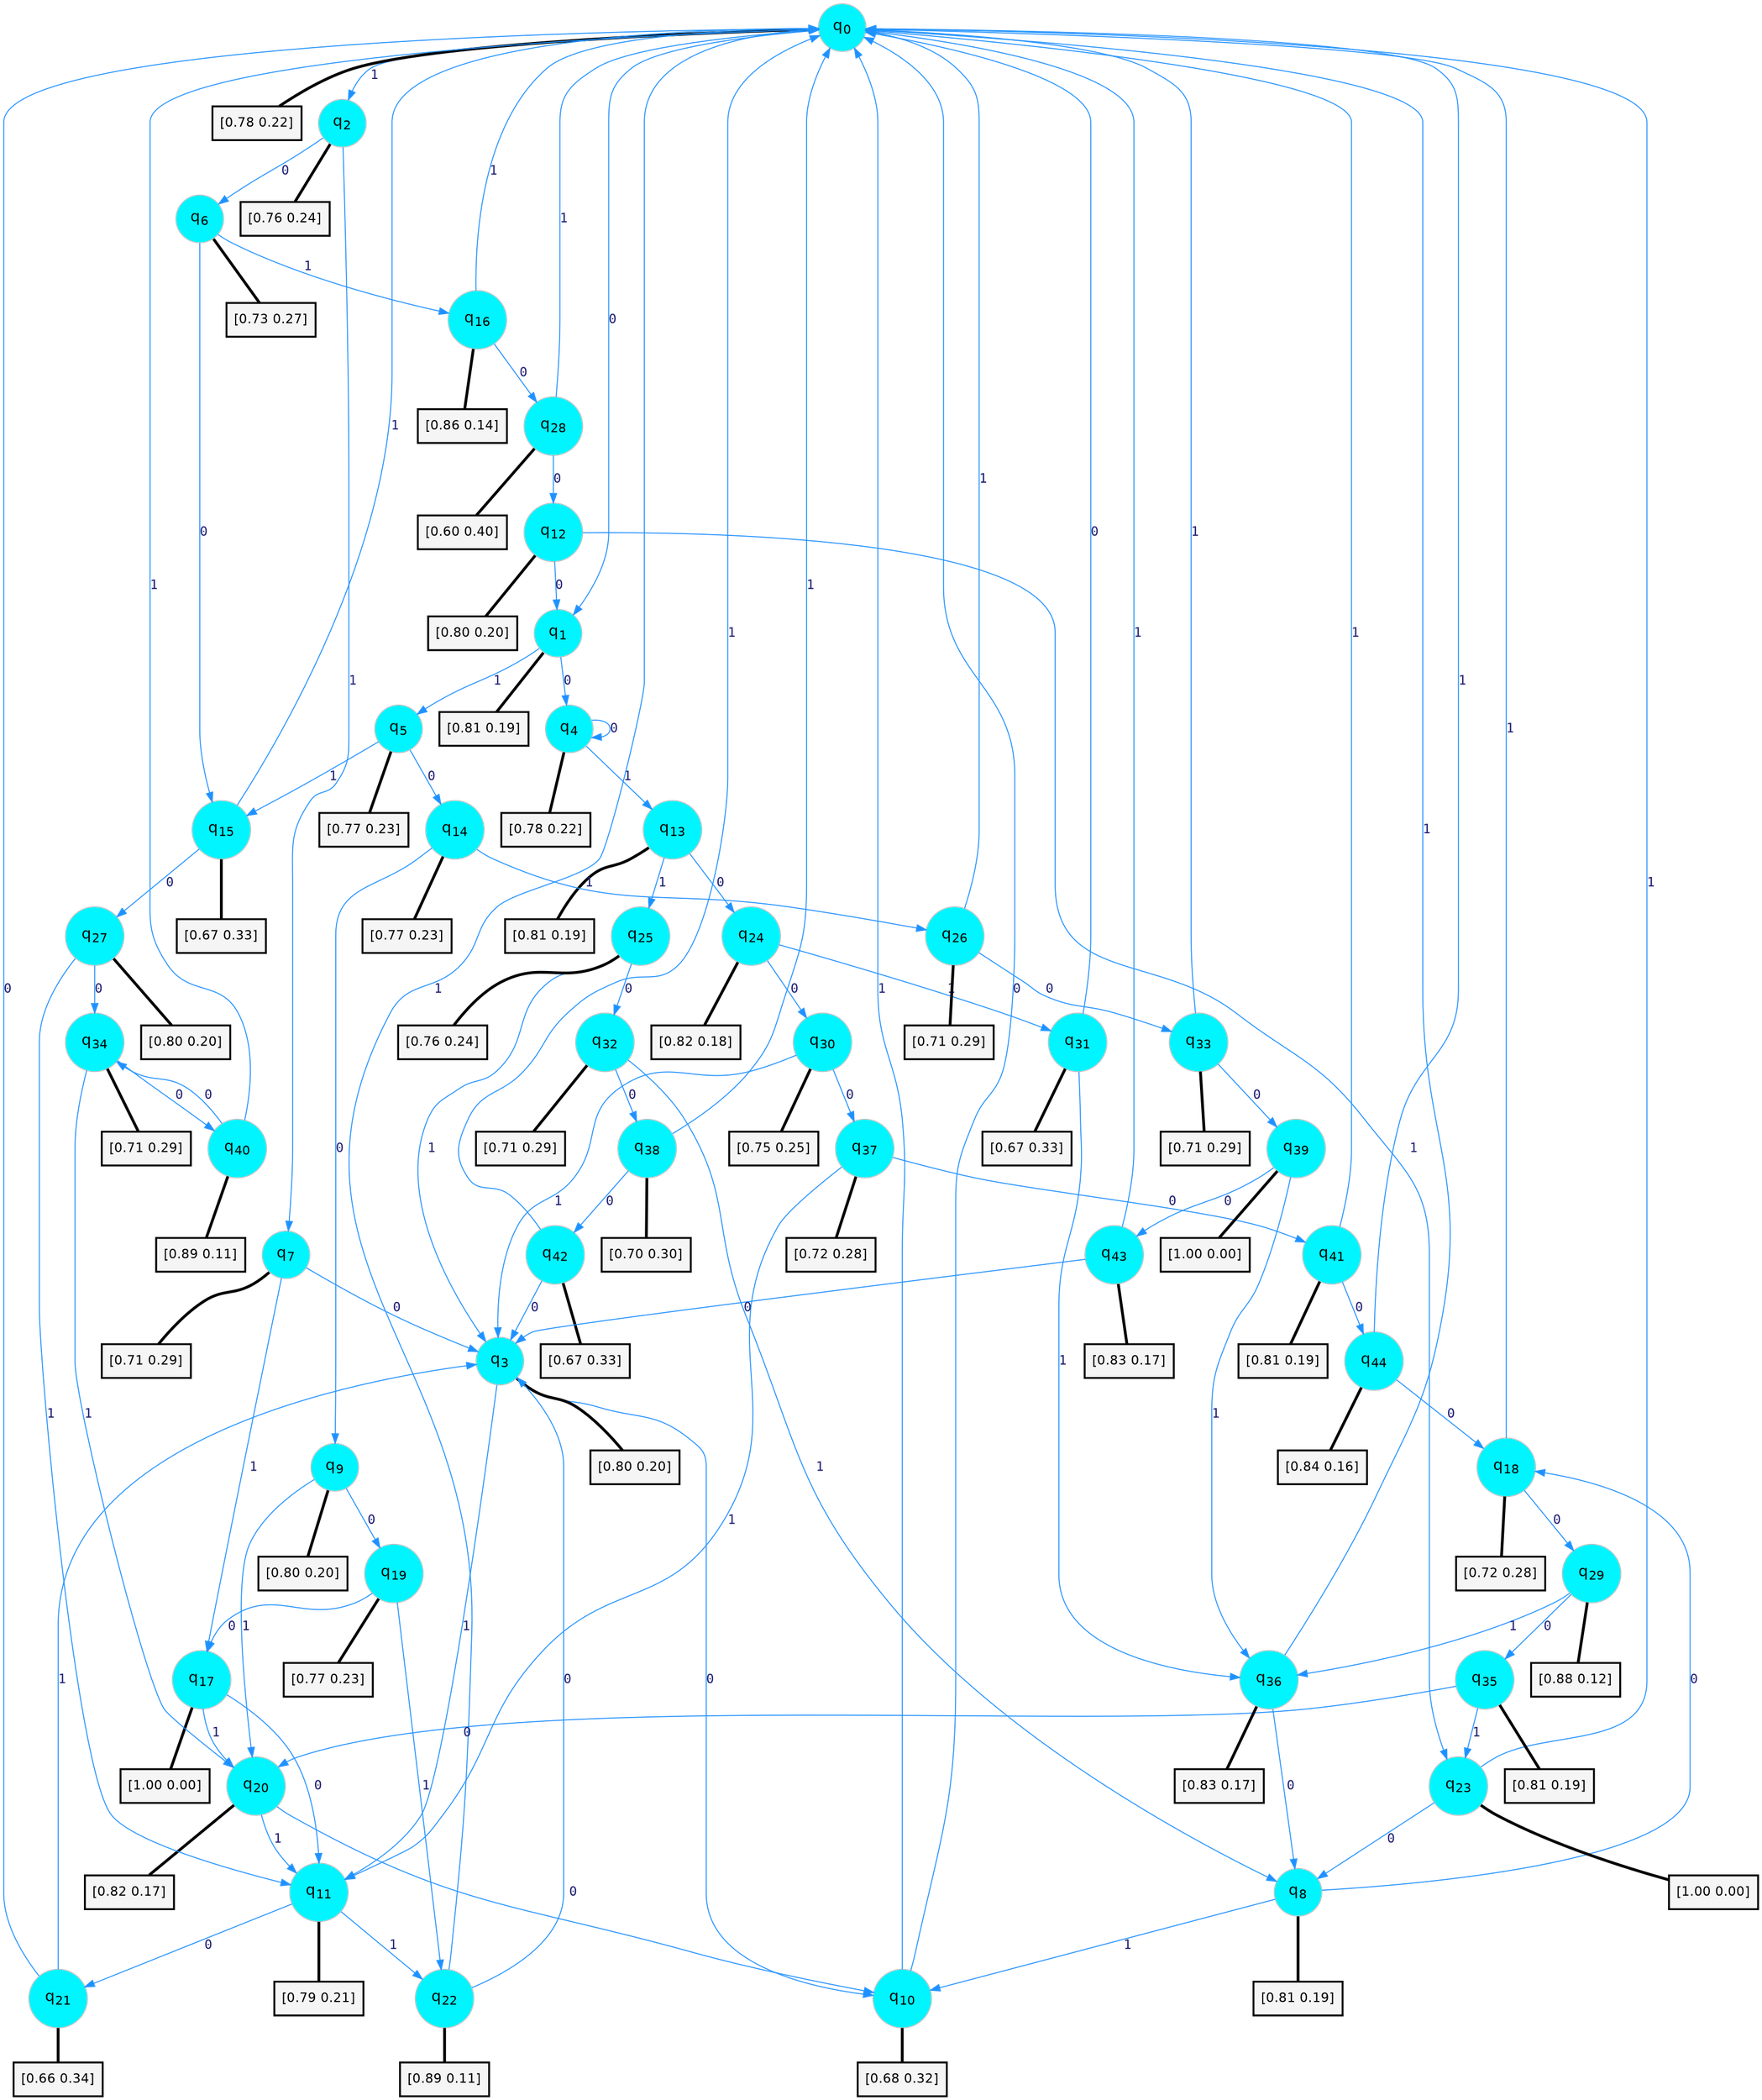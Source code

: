 digraph G {
graph [
bgcolor=transparent, dpi=300, rankdir=TD, size="40,25"];
node [
color=gray, fillcolor=turquoise1, fontcolor=black, fontname=Helvetica, fontsize=16, fontweight=bold, shape=circle, style=filled];
edge [
arrowsize=1, color=dodgerblue1, fontcolor=midnightblue, fontname=courier, fontweight=bold, penwidth=1, style=solid, weight=20];
0[label=<q<SUB>0</SUB>>];
1[label=<q<SUB>1</SUB>>];
2[label=<q<SUB>2</SUB>>];
3[label=<q<SUB>3</SUB>>];
4[label=<q<SUB>4</SUB>>];
5[label=<q<SUB>5</SUB>>];
6[label=<q<SUB>6</SUB>>];
7[label=<q<SUB>7</SUB>>];
8[label=<q<SUB>8</SUB>>];
9[label=<q<SUB>9</SUB>>];
10[label=<q<SUB>10</SUB>>];
11[label=<q<SUB>11</SUB>>];
12[label=<q<SUB>12</SUB>>];
13[label=<q<SUB>13</SUB>>];
14[label=<q<SUB>14</SUB>>];
15[label=<q<SUB>15</SUB>>];
16[label=<q<SUB>16</SUB>>];
17[label=<q<SUB>17</SUB>>];
18[label=<q<SUB>18</SUB>>];
19[label=<q<SUB>19</SUB>>];
20[label=<q<SUB>20</SUB>>];
21[label=<q<SUB>21</SUB>>];
22[label=<q<SUB>22</SUB>>];
23[label=<q<SUB>23</SUB>>];
24[label=<q<SUB>24</SUB>>];
25[label=<q<SUB>25</SUB>>];
26[label=<q<SUB>26</SUB>>];
27[label=<q<SUB>27</SUB>>];
28[label=<q<SUB>28</SUB>>];
29[label=<q<SUB>29</SUB>>];
30[label=<q<SUB>30</SUB>>];
31[label=<q<SUB>31</SUB>>];
32[label=<q<SUB>32</SUB>>];
33[label=<q<SUB>33</SUB>>];
34[label=<q<SUB>34</SUB>>];
35[label=<q<SUB>35</SUB>>];
36[label=<q<SUB>36</SUB>>];
37[label=<q<SUB>37</SUB>>];
38[label=<q<SUB>38</SUB>>];
39[label=<q<SUB>39</SUB>>];
40[label=<q<SUB>40</SUB>>];
41[label=<q<SUB>41</SUB>>];
42[label=<q<SUB>42</SUB>>];
43[label=<q<SUB>43</SUB>>];
44[label=<q<SUB>44</SUB>>];
45[label="[0.78 0.22]", shape=box,fontcolor=black, fontname=Helvetica, fontsize=14, penwidth=2, fillcolor=whitesmoke,color=black];
46[label="[0.81 0.19]", shape=box,fontcolor=black, fontname=Helvetica, fontsize=14, penwidth=2, fillcolor=whitesmoke,color=black];
47[label="[0.76 0.24]", shape=box,fontcolor=black, fontname=Helvetica, fontsize=14, penwidth=2, fillcolor=whitesmoke,color=black];
48[label="[0.80 0.20]", shape=box,fontcolor=black, fontname=Helvetica, fontsize=14, penwidth=2, fillcolor=whitesmoke,color=black];
49[label="[0.78 0.22]", shape=box,fontcolor=black, fontname=Helvetica, fontsize=14, penwidth=2, fillcolor=whitesmoke,color=black];
50[label="[0.77 0.23]", shape=box,fontcolor=black, fontname=Helvetica, fontsize=14, penwidth=2, fillcolor=whitesmoke,color=black];
51[label="[0.73 0.27]", shape=box,fontcolor=black, fontname=Helvetica, fontsize=14, penwidth=2, fillcolor=whitesmoke,color=black];
52[label="[0.71 0.29]", shape=box,fontcolor=black, fontname=Helvetica, fontsize=14, penwidth=2, fillcolor=whitesmoke,color=black];
53[label="[0.81 0.19]", shape=box,fontcolor=black, fontname=Helvetica, fontsize=14, penwidth=2, fillcolor=whitesmoke,color=black];
54[label="[0.80 0.20]", shape=box,fontcolor=black, fontname=Helvetica, fontsize=14, penwidth=2, fillcolor=whitesmoke,color=black];
55[label="[0.68 0.32]", shape=box,fontcolor=black, fontname=Helvetica, fontsize=14, penwidth=2, fillcolor=whitesmoke,color=black];
56[label="[0.79 0.21]", shape=box,fontcolor=black, fontname=Helvetica, fontsize=14, penwidth=2, fillcolor=whitesmoke,color=black];
57[label="[0.80 0.20]", shape=box,fontcolor=black, fontname=Helvetica, fontsize=14, penwidth=2, fillcolor=whitesmoke,color=black];
58[label="[0.81 0.19]", shape=box,fontcolor=black, fontname=Helvetica, fontsize=14, penwidth=2, fillcolor=whitesmoke,color=black];
59[label="[0.77 0.23]", shape=box,fontcolor=black, fontname=Helvetica, fontsize=14, penwidth=2, fillcolor=whitesmoke,color=black];
60[label="[0.67 0.33]", shape=box,fontcolor=black, fontname=Helvetica, fontsize=14, penwidth=2, fillcolor=whitesmoke,color=black];
61[label="[0.86 0.14]", shape=box,fontcolor=black, fontname=Helvetica, fontsize=14, penwidth=2, fillcolor=whitesmoke,color=black];
62[label="[1.00 0.00]", shape=box,fontcolor=black, fontname=Helvetica, fontsize=14, penwidth=2, fillcolor=whitesmoke,color=black];
63[label="[0.72 0.28]", shape=box,fontcolor=black, fontname=Helvetica, fontsize=14, penwidth=2, fillcolor=whitesmoke,color=black];
64[label="[0.77 0.23]", shape=box,fontcolor=black, fontname=Helvetica, fontsize=14, penwidth=2, fillcolor=whitesmoke,color=black];
65[label="[0.82 0.17]", shape=box,fontcolor=black, fontname=Helvetica, fontsize=14, penwidth=2, fillcolor=whitesmoke,color=black];
66[label="[0.66 0.34]", shape=box,fontcolor=black, fontname=Helvetica, fontsize=14, penwidth=2, fillcolor=whitesmoke,color=black];
67[label="[0.89 0.11]", shape=box,fontcolor=black, fontname=Helvetica, fontsize=14, penwidth=2, fillcolor=whitesmoke,color=black];
68[label="[1.00 0.00]", shape=box,fontcolor=black, fontname=Helvetica, fontsize=14, penwidth=2, fillcolor=whitesmoke,color=black];
69[label="[0.82 0.18]", shape=box,fontcolor=black, fontname=Helvetica, fontsize=14, penwidth=2, fillcolor=whitesmoke,color=black];
70[label="[0.76 0.24]", shape=box,fontcolor=black, fontname=Helvetica, fontsize=14, penwidth=2, fillcolor=whitesmoke,color=black];
71[label="[0.71 0.29]", shape=box,fontcolor=black, fontname=Helvetica, fontsize=14, penwidth=2, fillcolor=whitesmoke,color=black];
72[label="[0.80 0.20]", shape=box,fontcolor=black, fontname=Helvetica, fontsize=14, penwidth=2, fillcolor=whitesmoke,color=black];
73[label="[0.60 0.40]", shape=box,fontcolor=black, fontname=Helvetica, fontsize=14, penwidth=2, fillcolor=whitesmoke,color=black];
74[label="[0.88 0.12]", shape=box,fontcolor=black, fontname=Helvetica, fontsize=14, penwidth=2, fillcolor=whitesmoke,color=black];
75[label="[0.75 0.25]", shape=box,fontcolor=black, fontname=Helvetica, fontsize=14, penwidth=2, fillcolor=whitesmoke,color=black];
76[label="[0.67 0.33]", shape=box,fontcolor=black, fontname=Helvetica, fontsize=14, penwidth=2, fillcolor=whitesmoke,color=black];
77[label="[0.71 0.29]", shape=box,fontcolor=black, fontname=Helvetica, fontsize=14, penwidth=2, fillcolor=whitesmoke,color=black];
78[label="[0.71 0.29]", shape=box,fontcolor=black, fontname=Helvetica, fontsize=14, penwidth=2, fillcolor=whitesmoke,color=black];
79[label="[0.71 0.29]", shape=box,fontcolor=black, fontname=Helvetica, fontsize=14, penwidth=2, fillcolor=whitesmoke,color=black];
80[label="[0.81 0.19]", shape=box,fontcolor=black, fontname=Helvetica, fontsize=14, penwidth=2, fillcolor=whitesmoke,color=black];
81[label="[0.83 0.17]", shape=box,fontcolor=black, fontname=Helvetica, fontsize=14, penwidth=2, fillcolor=whitesmoke,color=black];
82[label="[0.72 0.28]", shape=box,fontcolor=black, fontname=Helvetica, fontsize=14, penwidth=2, fillcolor=whitesmoke,color=black];
83[label="[0.70 0.30]", shape=box,fontcolor=black, fontname=Helvetica, fontsize=14, penwidth=2, fillcolor=whitesmoke,color=black];
84[label="[1.00 0.00]", shape=box,fontcolor=black, fontname=Helvetica, fontsize=14, penwidth=2, fillcolor=whitesmoke,color=black];
85[label="[0.89 0.11]", shape=box,fontcolor=black, fontname=Helvetica, fontsize=14, penwidth=2, fillcolor=whitesmoke,color=black];
86[label="[0.81 0.19]", shape=box,fontcolor=black, fontname=Helvetica, fontsize=14, penwidth=2, fillcolor=whitesmoke,color=black];
87[label="[0.67 0.33]", shape=box,fontcolor=black, fontname=Helvetica, fontsize=14, penwidth=2, fillcolor=whitesmoke,color=black];
88[label="[0.83 0.17]", shape=box,fontcolor=black, fontname=Helvetica, fontsize=14, penwidth=2, fillcolor=whitesmoke,color=black];
89[label="[0.84 0.16]", shape=box,fontcolor=black, fontname=Helvetica, fontsize=14, penwidth=2, fillcolor=whitesmoke,color=black];
0->1 [label=0];
0->2 [label=1];
0->45 [arrowhead=none, penwidth=3,color=black];
1->4 [label=0];
1->5 [label=1];
1->46 [arrowhead=none, penwidth=3,color=black];
2->6 [label=0];
2->7 [label=1];
2->47 [arrowhead=none, penwidth=3,color=black];
3->10 [label=0];
3->11 [label=1];
3->48 [arrowhead=none, penwidth=3,color=black];
4->4 [label=0];
4->13 [label=1];
4->49 [arrowhead=none, penwidth=3,color=black];
5->14 [label=0];
5->15 [label=1];
5->50 [arrowhead=none, penwidth=3,color=black];
6->15 [label=0];
6->16 [label=1];
6->51 [arrowhead=none, penwidth=3,color=black];
7->3 [label=0];
7->17 [label=1];
7->52 [arrowhead=none, penwidth=3,color=black];
8->18 [label=0];
8->10 [label=1];
8->53 [arrowhead=none, penwidth=3,color=black];
9->19 [label=0];
9->20 [label=1];
9->54 [arrowhead=none, penwidth=3,color=black];
10->0 [label=0];
10->0 [label=1];
10->55 [arrowhead=none, penwidth=3,color=black];
11->21 [label=0];
11->22 [label=1];
11->56 [arrowhead=none, penwidth=3,color=black];
12->1 [label=0];
12->23 [label=1];
12->57 [arrowhead=none, penwidth=3,color=black];
13->24 [label=0];
13->25 [label=1];
13->58 [arrowhead=none, penwidth=3,color=black];
14->9 [label=0];
14->26 [label=1];
14->59 [arrowhead=none, penwidth=3,color=black];
15->27 [label=0];
15->0 [label=1];
15->60 [arrowhead=none, penwidth=3,color=black];
16->28 [label=0];
16->0 [label=1];
16->61 [arrowhead=none, penwidth=3,color=black];
17->11 [label=0];
17->20 [label=1];
17->62 [arrowhead=none, penwidth=3,color=black];
18->29 [label=0];
18->0 [label=1];
18->63 [arrowhead=none, penwidth=3,color=black];
19->17 [label=0];
19->22 [label=1];
19->64 [arrowhead=none, penwidth=3,color=black];
20->10 [label=0];
20->11 [label=1];
20->65 [arrowhead=none, penwidth=3,color=black];
21->0 [label=0];
21->3 [label=1];
21->66 [arrowhead=none, penwidth=3,color=black];
22->3 [label=0];
22->0 [label=1];
22->67 [arrowhead=none, penwidth=3,color=black];
23->8 [label=0];
23->0 [label=1];
23->68 [arrowhead=none, penwidth=3,color=black];
24->30 [label=0];
24->31 [label=1];
24->69 [arrowhead=none, penwidth=3,color=black];
25->32 [label=0];
25->3 [label=1];
25->70 [arrowhead=none, penwidth=3,color=black];
26->33 [label=0];
26->0 [label=1];
26->71 [arrowhead=none, penwidth=3,color=black];
27->34 [label=0];
27->11 [label=1];
27->72 [arrowhead=none, penwidth=3,color=black];
28->12 [label=0];
28->0 [label=1];
28->73 [arrowhead=none, penwidth=3,color=black];
29->35 [label=0];
29->36 [label=1];
29->74 [arrowhead=none, penwidth=3,color=black];
30->37 [label=0];
30->3 [label=1];
30->75 [arrowhead=none, penwidth=3,color=black];
31->0 [label=0];
31->36 [label=1];
31->76 [arrowhead=none, penwidth=3,color=black];
32->38 [label=0];
32->8 [label=1];
32->77 [arrowhead=none, penwidth=3,color=black];
33->39 [label=0];
33->0 [label=1];
33->78 [arrowhead=none, penwidth=3,color=black];
34->40 [label=0];
34->20 [label=1];
34->79 [arrowhead=none, penwidth=3,color=black];
35->20 [label=0];
35->23 [label=1];
35->80 [arrowhead=none, penwidth=3,color=black];
36->8 [label=0];
36->0 [label=1];
36->81 [arrowhead=none, penwidth=3,color=black];
37->41 [label=0];
37->11 [label=1];
37->82 [arrowhead=none, penwidth=3,color=black];
38->42 [label=0];
38->0 [label=1];
38->83 [arrowhead=none, penwidth=3,color=black];
39->43 [label=0];
39->36 [label=1];
39->84 [arrowhead=none, penwidth=3,color=black];
40->34 [label=0];
40->0 [label=1];
40->85 [arrowhead=none, penwidth=3,color=black];
41->44 [label=0];
41->0 [label=1];
41->86 [arrowhead=none, penwidth=3,color=black];
42->3 [label=0];
42->0 [label=1];
42->87 [arrowhead=none, penwidth=3,color=black];
43->3 [label=0];
43->0 [label=1];
43->88 [arrowhead=none, penwidth=3,color=black];
44->18 [label=0];
44->0 [label=1];
44->89 [arrowhead=none, penwidth=3,color=black];
}
